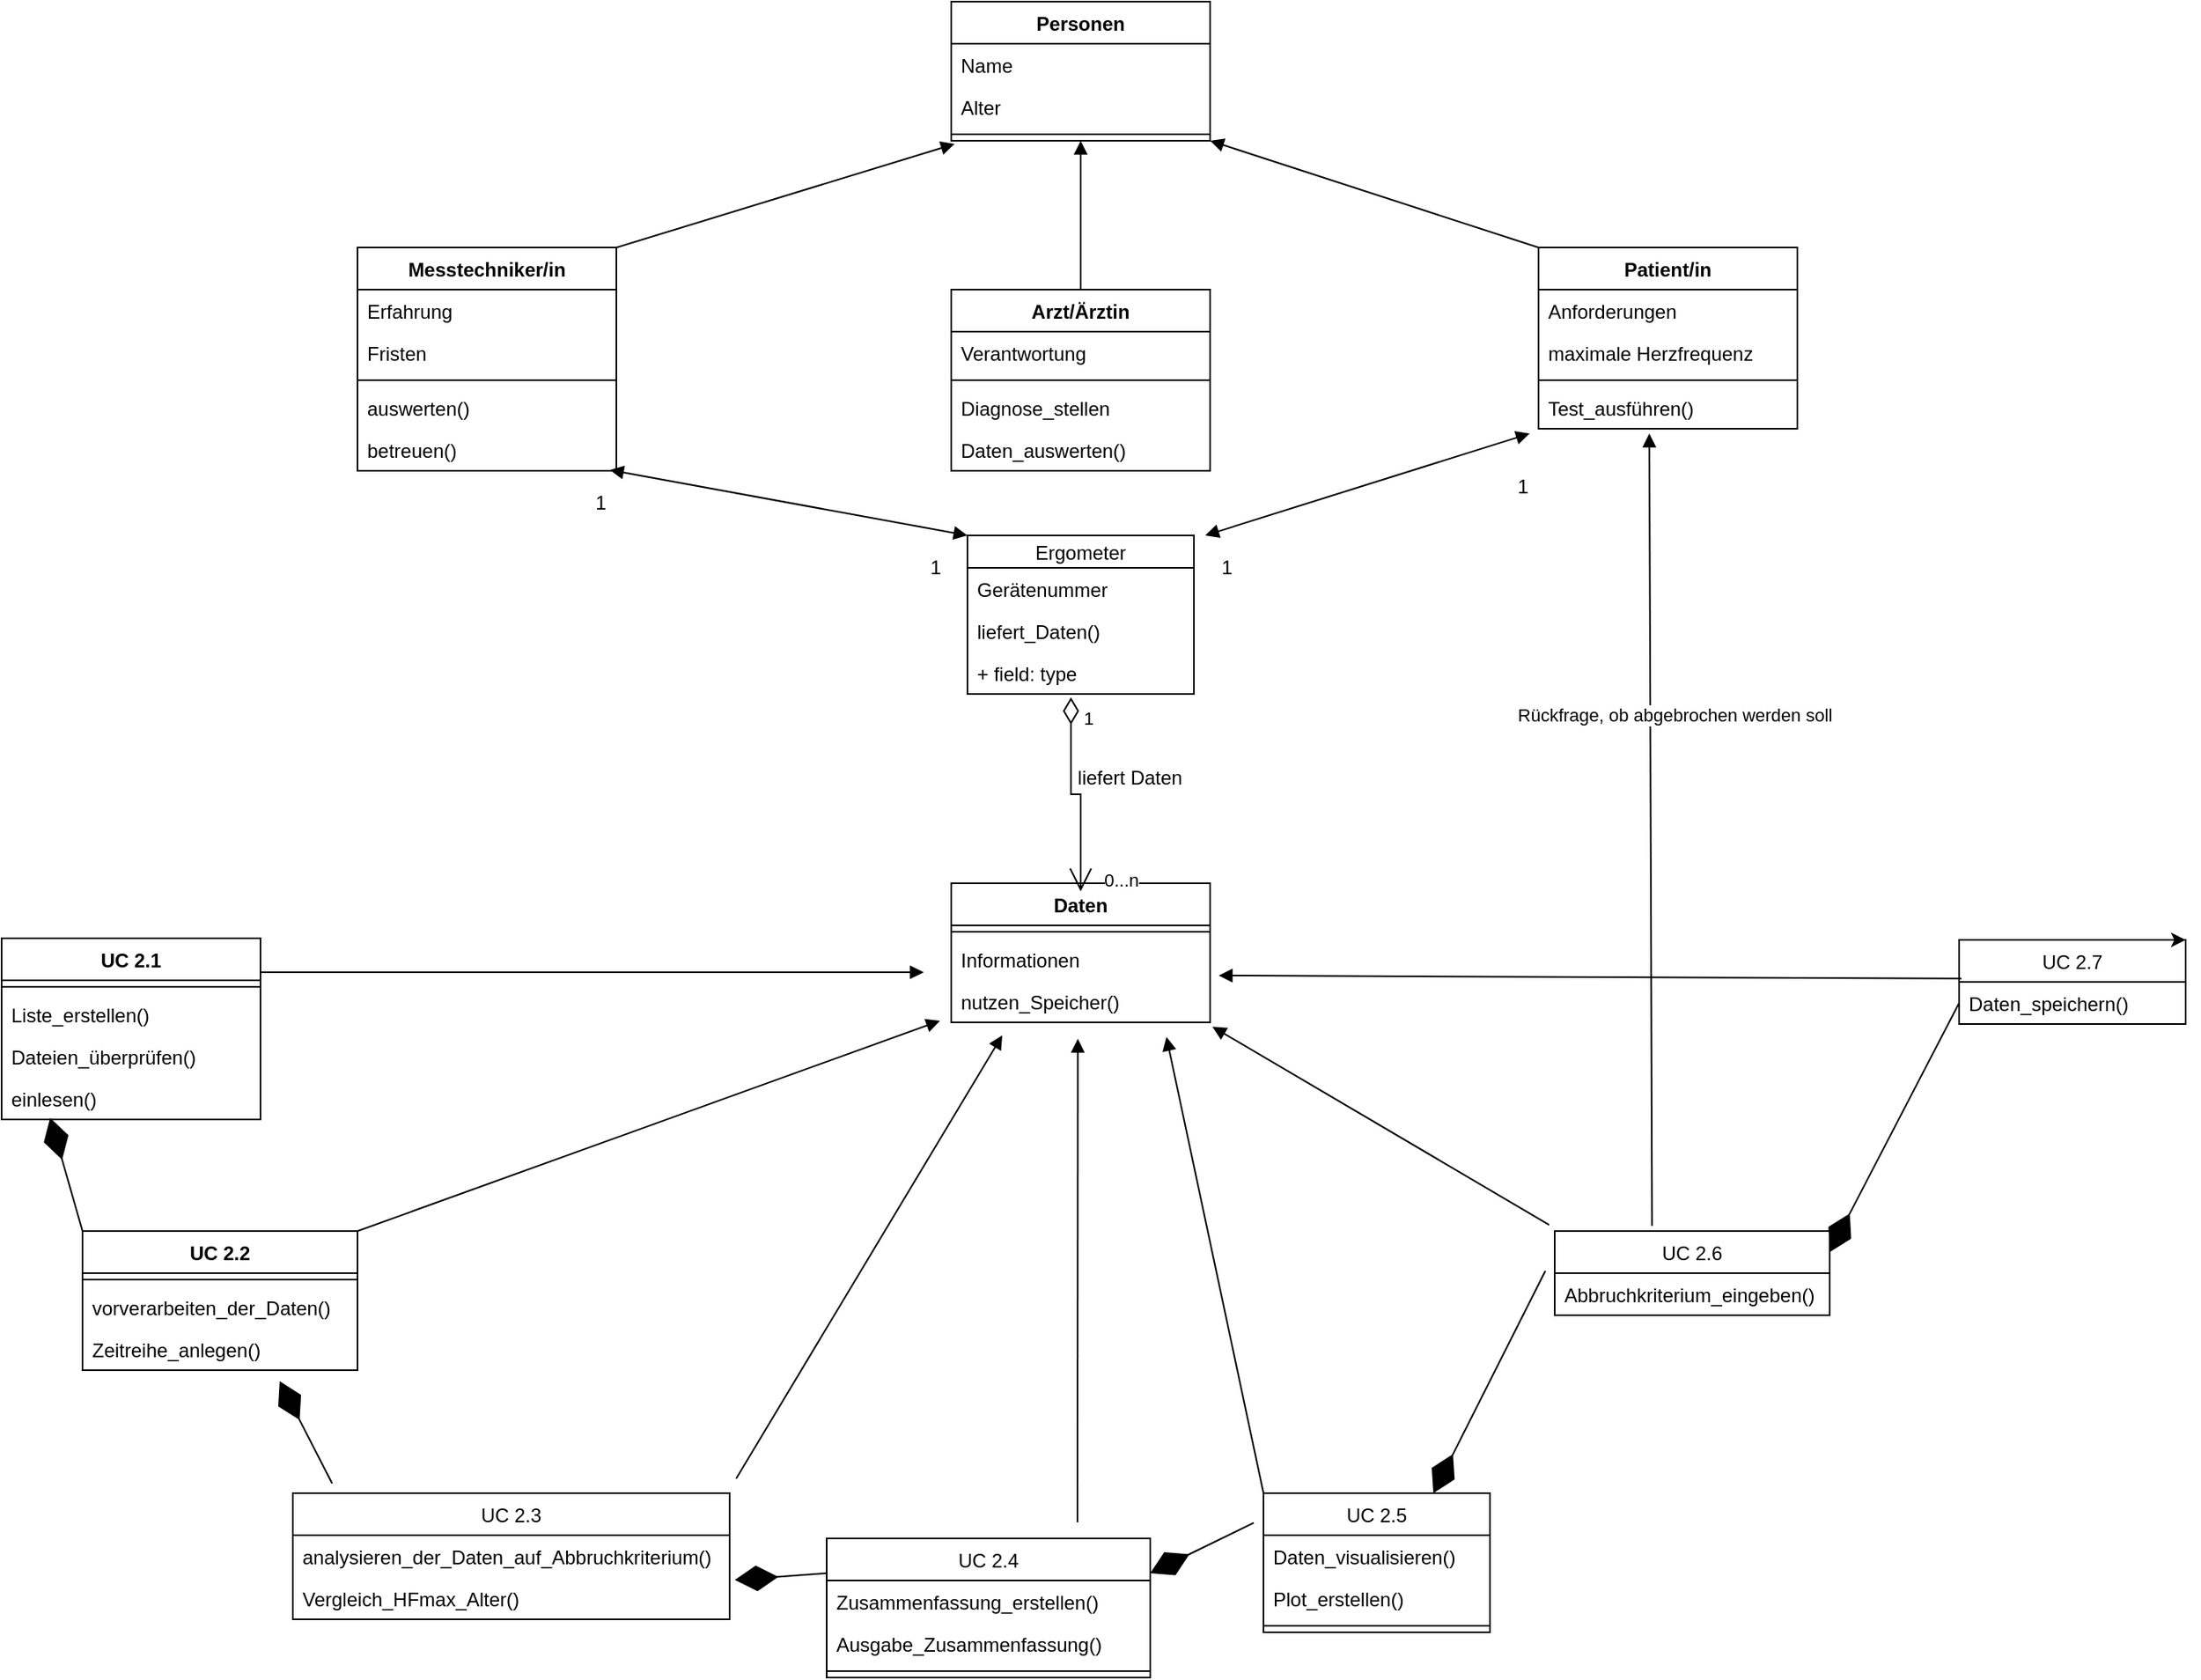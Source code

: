 <mxfile version="17.4.0" type="github">
  <diagram id="swfV8oJz9bNRTuYWVmhN" name="Page-1">
    <mxGraphModel dx="870" dy="626" grid="1" gridSize="10" guides="1" tooltips="1" connect="1" arrows="1" fold="1" page="1" pageScale="1" pageWidth="827" pageHeight="1169" math="0" shadow="0">
      <root>
        <mxCell id="0" />
        <mxCell id="1" parent="0" />
        <mxCell id="AlglJK2JogA8gRLeqNJN-10" value="Daten" style="swimlane;fontStyle=1;align=center;verticalAlign=top;childLayout=stackLayout;horizontal=1;startSize=26;horizontalStack=0;resizeParent=1;resizeParentMax=0;resizeLast=0;collapsible=1;marginBottom=0;labelBackgroundColor=#ffffff;" parent="1" vertex="1">
          <mxGeometry x="667" y="585" width="160" height="86" as="geometry" />
        </mxCell>
        <mxCell id="AlglJK2JogA8gRLeqNJN-12" value="" style="line;strokeWidth=1;fillColor=none;align=left;verticalAlign=middle;spacingTop=-1;spacingLeft=3;spacingRight=3;rotatable=0;labelPosition=right;points=[];portConstraint=eastwest;labelBackgroundColor=#ffffff;" parent="AlglJK2JogA8gRLeqNJN-10" vertex="1">
          <mxGeometry y="26" width="160" height="8" as="geometry" />
        </mxCell>
        <mxCell id="AlglJK2JogA8gRLeqNJN-39" value="Informationen" style="text;strokeColor=none;fillColor=none;align=left;verticalAlign=top;spacingLeft=4;spacingRight=4;overflow=hidden;rotatable=0;points=[[0,0.5],[1,0.5]];portConstraint=eastwest;labelBackgroundColor=#ffffff;" parent="AlglJK2JogA8gRLeqNJN-10" vertex="1">
          <mxGeometry y="34" width="160" height="26" as="geometry" />
        </mxCell>
        <mxCell id="AlglJK2JogA8gRLeqNJN-13" value="nutzen_Speicher()" style="text;strokeColor=none;fillColor=none;align=left;verticalAlign=top;spacingLeft=4;spacingRight=4;overflow=hidden;rotatable=0;points=[[0,0.5],[1,0.5]];portConstraint=eastwest;labelBackgroundColor=#ffffff;" parent="AlglJK2JogA8gRLeqNJN-10" vertex="1">
          <mxGeometry y="60" width="160" height="26" as="geometry" />
        </mxCell>
        <mxCell id="AlglJK2JogA8gRLeqNJN-14" value="Personen" style="swimlane;fontStyle=1;align=center;verticalAlign=top;childLayout=stackLayout;horizontal=1;startSize=26;horizontalStack=0;resizeParent=1;resizeParentMax=0;resizeLast=0;collapsible=1;marginBottom=0;labelBackgroundColor=#ffffff;" parent="1" vertex="1">
          <mxGeometry x="667" y="40" width="160" height="86" as="geometry" />
        </mxCell>
        <mxCell id="AlglJK2JogA8gRLeqNJN-15" value="Name" style="text;strokeColor=none;fillColor=none;align=left;verticalAlign=top;spacingLeft=4;spacingRight=4;overflow=hidden;rotatable=0;points=[[0,0.5],[1,0.5]];portConstraint=eastwest;labelBackgroundColor=#ffffff;" parent="AlglJK2JogA8gRLeqNJN-14" vertex="1">
          <mxGeometry y="26" width="160" height="26" as="geometry" />
        </mxCell>
        <mxCell id="AlglJK2JogA8gRLeqNJN-32" value="Alter" style="text;strokeColor=none;fillColor=none;align=left;verticalAlign=top;spacingLeft=4;spacingRight=4;overflow=hidden;rotatable=0;points=[[0,0.5],[1,0.5]];portConstraint=eastwest;labelBackgroundColor=#ffffff;" parent="AlglJK2JogA8gRLeqNJN-14" vertex="1">
          <mxGeometry y="52" width="160" height="26" as="geometry" />
        </mxCell>
        <mxCell id="AlglJK2JogA8gRLeqNJN-16" value="" style="line;strokeWidth=1;fillColor=none;align=left;verticalAlign=middle;spacingTop=-1;spacingLeft=3;spacingRight=3;rotatable=0;labelPosition=right;points=[];portConstraint=eastwest;labelBackgroundColor=#ffffff;" parent="AlglJK2JogA8gRLeqNJN-14" vertex="1">
          <mxGeometry y="78" width="160" height="8" as="geometry" />
        </mxCell>
        <mxCell id="AlglJK2JogA8gRLeqNJN-24" value="Messtechniker/in" style="swimlane;fontStyle=1;align=center;verticalAlign=top;childLayout=stackLayout;horizontal=1;startSize=26;horizontalStack=0;resizeParent=1;resizeParentMax=0;resizeLast=0;collapsible=1;marginBottom=0;labelBackgroundColor=#ffffff;" parent="1" vertex="1">
          <mxGeometry x="300" y="192" width="160" height="138" as="geometry" />
        </mxCell>
        <mxCell id="AlglJK2JogA8gRLeqNJN-25" value="Erfahrung" style="text;strokeColor=none;fillColor=none;align=left;verticalAlign=top;spacingLeft=4;spacingRight=4;overflow=hidden;rotatable=0;points=[[0,0.5],[1,0.5]];portConstraint=eastwest;labelBackgroundColor=#ffffff;" parent="AlglJK2JogA8gRLeqNJN-24" vertex="1">
          <mxGeometry y="26" width="160" height="26" as="geometry" />
        </mxCell>
        <mxCell id="AlglJK2JogA8gRLeqNJN-38" value="Fristen" style="text;strokeColor=none;fillColor=none;align=left;verticalAlign=top;spacingLeft=4;spacingRight=4;overflow=hidden;rotatable=0;points=[[0,0.5],[1,0.5]];portConstraint=eastwest;labelBackgroundColor=#ffffff;" parent="AlglJK2JogA8gRLeqNJN-24" vertex="1">
          <mxGeometry y="52" width="160" height="26" as="geometry" />
        </mxCell>
        <mxCell id="AlglJK2JogA8gRLeqNJN-26" value="" style="line;strokeWidth=1;fillColor=none;align=left;verticalAlign=middle;spacingTop=-1;spacingLeft=3;spacingRight=3;rotatable=0;labelPosition=right;points=[];portConstraint=eastwest;labelBackgroundColor=#ffffff;" parent="AlglJK2JogA8gRLeqNJN-24" vertex="1">
          <mxGeometry y="78" width="160" height="8" as="geometry" />
        </mxCell>
        <mxCell id="AlglJK2JogA8gRLeqNJN-37" value="auswerten()" style="text;strokeColor=none;fillColor=none;align=left;verticalAlign=top;spacingLeft=4;spacingRight=4;overflow=hidden;rotatable=0;points=[[0,0.5],[1,0.5]];portConstraint=eastwest;labelBackgroundColor=#ffffff;" parent="AlglJK2JogA8gRLeqNJN-24" vertex="1">
          <mxGeometry y="86" width="160" height="26" as="geometry" />
        </mxCell>
        <mxCell id="AlglJK2JogA8gRLeqNJN-36" value="betreuen()" style="text;strokeColor=none;fillColor=none;align=left;verticalAlign=top;spacingLeft=4;spacingRight=4;overflow=hidden;rotatable=0;points=[[0,0.5],[1,0.5]];portConstraint=eastwest;labelBackgroundColor=#ffffff;" parent="AlglJK2JogA8gRLeqNJN-24" vertex="1">
          <mxGeometry y="112" width="160" height="26" as="geometry" />
        </mxCell>
        <mxCell id="AlglJK2JogA8gRLeqNJN-28" value="Patient/in" style="swimlane;fontStyle=1;align=center;verticalAlign=top;childLayout=stackLayout;horizontal=1;startSize=26;horizontalStack=0;resizeParent=1;resizeParentMax=0;resizeLast=0;collapsible=1;marginBottom=0;labelBackgroundColor=#ffffff;" parent="1" vertex="1">
          <mxGeometry x="1030" y="192" width="160" height="112" as="geometry" />
        </mxCell>
        <mxCell id="AlglJK2JogA8gRLeqNJN-35" value="Anforderungen" style="text;strokeColor=none;fillColor=none;align=left;verticalAlign=top;spacingLeft=4;spacingRight=4;overflow=hidden;rotatable=0;points=[[0,0.5],[1,0.5]];portConstraint=eastwest;labelBackgroundColor=#ffffff;" parent="AlglJK2JogA8gRLeqNJN-28" vertex="1">
          <mxGeometry y="26" width="160" height="26" as="geometry" />
        </mxCell>
        <mxCell id="AlglJK2JogA8gRLeqNJN-29" value="maximale Herzfrequenz" style="text;strokeColor=none;fillColor=none;align=left;verticalAlign=top;spacingLeft=4;spacingRight=4;overflow=hidden;rotatable=0;points=[[0,0.5],[1,0.5]];portConstraint=eastwest;labelBackgroundColor=#ffffff;" parent="AlglJK2JogA8gRLeqNJN-28" vertex="1">
          <mxGeometry y="52" width="160" height="26" as="geometry" />
        </mxCell>
        <mxCell id="AlglJK2JogA8gRLeqNJN-30" value="" style="line;strokeWidth=1;fillColor=none;align=left;verticalAlign=middle;spacingTop=-1;spacingLeft=3;spacingRight=3;rotatable=0;labelPosition=right;points=[];portConstraint=eastwest;labelBackgroundColor=#ffffff;" parent="AlglJK2JogA8gRLeqNJN-28" vertex="1">
          <mxGeometry y="78" width="160" height="8" as="geometry" />
        </mxCell>
        <mxCell id="AlglJK2JogA8gRLeqNJN-31" value="Test_ausführen()" style="text;strokeColor=none;fillColor=none;align=left;verticalAlign=top;spacingLeft=4;spacingRight=4;overflow=hidden;rotatable=0;points=[[0,0.5],[1,0.5]];portConstraint=eastwest;labelBackgroundColor=#ffffff;" parent="AlglJK2JogA8gRLeqNJN-28" vertex="1">
          <mxGeometry y="86" width="160" height="26" as="geometry" />
        </mxCell>
        <mxCell id="AlglJK2JogA8gRLeqNJN-43" value="" style="html=1;verticalAlign=bottom;endArrow=block;rounded=0;entryX=1;entryY=1;entryDx=0;entryDy=0;exitX=0;exitY=0;exitDx=0;exitDy=0;" parent="1" target="AlglJK2JogA8gRLeqNJN-14" edge="1" source="AlglJK2JogA8gRLeqNJN-28">
          <mxGeometry x="-1" y="-125" width="80" relative="1" as="geometry">
            <mxPoint x="590" y="190" as="sourcePoint" />
            <mxPoint x="492.08" y="144.496" as="targetPoint" />
            <Array as="points" />
            <mxPoint x="7" y="3" as="offset" />
          </mxGeometry>
        </mxCell>
        <mxCell id="AlglJK2JogA8gRLeqNJN-44" value="" style="html=1;verticalAlign=bottom;endArrow=block;rounded=0;exitX=1;exitY=0;exitDx=0;exitDy=0;entryX=0.013;entryY=1.25;entryDx=0;entryDy=0;entryPerimeter=0;" parent="1" source="AlglJK2JogA8gRLeqNJN-24" target="AlglJK2JogA8gRLeqNJN-16" edge="1">
          <mxGeometry x="-1" y="142" width="80" relative="1" as="geometry">
            <mxPoint x="370" y="320" as="sourcePoint" />
            <mxPoint x="360" y="120" as="targetPoint" />
            <Array as="points" />
            <mxPoint x="-12" y="8" as="offset" />
          </mxGeometry>
        </mxCell>
        <mxCell id="AlglJK2JogA8gRLeqNJN-49" value="Arzt/Ärztin" style="swimlane;fontStyle=1;align=center;verticalAlign=top;childLayout=stackLayout;horizontal=1;startSize=26;horizontalStack=0;resizeParent=1;resizeParentMax=0;resizeLast=0;collapsible=1;marginBottom=0;labelBackgroundColor=#ffffff;" parent="1" vertex="1">
          <mxGeometry x="667" y="218" width="160" height="112" as="geometry" />
        </mxCell>
        <mxCell id="AlglJK2JogA8gRLeqNJN-50" value="Verantwortung" style="text;strokeColor=none;fillColor=none;align=left;verticalAlign=top;spacingLeft=4;spacingRight=4;overflow=hidden;rotatable=0;points=[[0,0.5],[1,0.5]];portConstraint=eastwest;labelBackgroundColor=#ffffff;" parent="AlglJK2JogA8gRLeqNJN-49" vertex="1">
          <mxGeometry y="26" width="160" height="26" as="geometry" />
        </mxCell>
        <mxCell id="AlglJK2JogA8gRLeqNJN-51" value="" style="line;strokeWidth=1;fillColor=none;align=left;verticalAlign=middle;spacingTop=-1;spacingLeft=3;spacingRight=3;rotatable=0;labelPosition=right;points=[];portConstraint=eastwest;labelBackgroundColor=#ffffff;" parent="AlglJK2JogA8gRLeqNJN-49" vertex="1">
          <mxGeometry y="52" width="160" height="8" as="geometry" />
        </mxCell>
        <mxCell id="8ENduGNVQBidbVTrLDnk-18" value="Diagnose_stellen" style="text;strokeColor=none;fillColor=none;align=left;verticalAlign=top;spacingLeft=4;spacingRight=4;overflow=hidden;rotatable=0;points=[[0,0.5],[1,0.5]];portConstraint=eastwest;" vertex="1" parent="AlglJK2JogA8gRLeqNJN-49">
          <mxGeometry y="60" width="160" height="26" as="geometry" />
        </mxCell>
        <mxCell id="AlglJK2JogA8gRLeqNJN-52" value="Daten_auswerten()" style="text;strokeColor=none;fillColor=none;align=left;verticalAlign=top;spacingLeft=4;spacingRight=4;overflow=hidden;rotatable=0;points=[[0,0.5],[1,0.5]];portConstraint=eastwest;labelBackgroundColor=#ffffff;" parent="AlglJK2JogA8gRLeqNJN-49" vertex="1">
          <mxGeometry y="86" width="160" height="26" as="geometry" />
        </mxCell>
        <mxCell id="AlglJK2JogA8gRLeqNJN-53" value="" style="html=1;verticalAlign=bottom;endArrow=block;rounded=0;exitX=0.5;exitY=0;exitDx=0;exitDy=0;" parent="1" source="AlglJK2JogA8gRLeqNJN-49" edge="1" target="AlglJK2JogA8gRLeqNJN-16">
          <mxGeometry x="1" y="-292" width="80" relative="1" as="geometry">
            <mxPoint x="380" y="190" as="sourcePoint" />
            <mxPoint x="414" y="120" as="targetPoint" />
            <mxPoint x="-6" y="-56" as="offset" />
          </mxGeometry>
        </mxCell>
        <mxCell id="AlglJK2JogA8gRLeqNJN-54" value="UC 2.1" style="swimlane;fontStyle=1;align=center;verticalAlign=top;childLayout=stackLayout;horizontal=1;startSize=26;horizontalStack=0;resizeParent=1;resizeParentMax=0;resizeLast=0;collapsible=1;marginBottom=0;labelBackgroundColor=#ffffff;" parent="1" vertex="1">
          <mxGeometry x="80" y="619" width="160" height="112" as="geometry" />
        </mxCell>
        <mxCell id="AlglJK2JogA8gRLeqNJN-56" value="" style="line;strokeWidth=1;fillColor=none;align=left;verticalAlign=middle;spacingTop=-1;spacingLeft=3;spacingRight=3;rotatable=0;labelPosition=right;points=[];portConstraint=eastwest;labelBackgroundColor=#ffffff;" parent="AlglJK2JogA8gRLeqNJN-54" vertex="1">
          <mxGeometry y="26" width="160" height="8" as="geometry" />
        </mxCell>
        <mxCell id="AlglJK2JogA8gRLeqNJN-58" value="Liste_erstellen()" style="text;strokeColor=none;fillColor=none;align=left;verticalAlign=top;spacingLeft=4;spacingRight=4;overflow=hidden;rotatable=0;points=[[0,0.5],[1,0.5]];portConstraint=eastwest;labelBackgroundColor=#ffffff;" parent="AlglJK2JogA8gRLeqNJN-54" vertex="1">
          <mxGeometry y="34" width="160" height="26" as="geometry" />
        </mxCell>
        <mxCell id="AlglJK2JogA8gRLeqNJN-59" value="Dateien_überprüfen()" style="text;strokeColor=none;fillColor=none;align=left;verticalAlign=top;spacingLeft=4;spacingRight=4;overflow=hidden;rotatable=0;points=[[0,0.5],[1,0.5]];portConstraint=eastwest;labelBackgroundColor=#ffffff;" parent="AlglJK2JogA8gRLeqNJN-54" vertex="1">
          <mxGeometry y="60" width="160" height="26" as="geometry" />
        </mxCell>
        <mxCell id="AlglJK2JogA8gRLeqNJN-57" value="einlesen()" style="text;strokeColor=none;fillColor=none;align=left;verticalAlign=top;spacingLeft=4;spacingRight=4;overflow=hidden;rotatable=0;points=[[0,0.5],[1,0.5]];portConstraint=eastwest;labelBackgroundColor=#ffffff;" parent="AlglJK2JogA8gRLeqNJN-54" vertex="1">
          <mxGeometry y="86" width="160" height="26" as="geometry" />
        </mxCell>
        <mxCell id="AlglJK2JogA8gRLeqNJN-60" value="UC 2.2" style="swimlane;fontStyle=1;align=center;verticalAlign=top;childLayout=stackLayout;horizontal=1;startSize=26;horizontalStack=0;resizeParent=1;resizeParentMax=0;resizeLast=0;collapsible=1;marginBottom=0;labelBackgroundColor=#ffffff;" parent="1" vertex="1">
          <mxGeometry x="130" y="800" width="170" height="86" as="geometry" />
        </mxCell>
        <mxCell id="AlglJK2JogA8gRLeqNJN-62" value="" style="line;strokeWidth=1;fillColor=none;align=left;verticalAlign=middle;spacingTop=-1;spacingLeft=3;spacingRight=3;rotatable=0;labelPosition=right;points=[];portConstraint=eastwest;labelBackgroundColor=#ffffff;" parent="AlglJK2JogA8gRLeqNJN-60" vertex="1">
          <mxGeometry y="26" width="170" height="8" as="geometry" />
        </mxCell>
        <mxCell id="AlglJK2JogA8gRLeqNJN-63" value="vorverarbeiten_der_Daten()" style="text;strokeColor=none;fillColor=none;align=left;verticalAlign=top;spacingLeft=4;spacingRight=4;overflow=hidden;rotatable=0;points=[[0,0.5],[1,0.5]];portConstraint=eastwest;labelBackgroundColor=#ffffff;" parent="AlglJK2JogA8gRLeqNJN-60" vertex="1">
          <mxGeometry y="34" width="170" height="26" as="geometry" />
        </mxCell>
        <mxCell id="AlglJK2JogA8gRLeqNJN-64" value="Zeitreihe_anlegen()" style="text;strokeColor=none;fillColor=none;align=left;verticalAlign=top;spacingLeft=4;spacingRight=4;overflow=hidden;rotatable=0;points=[[0,0.5],[1,0.5]];portConstraint=eastwest;labelBackgroundColor=#ffffff;" parent="AlglJK2JogA8gRLeqNJN-60" vertex="1">
          <mxGeometry y="60" width="170" height="26" as="geometry" />
        </mxCell>
        <mxCell id="AlglJK2JogA8gRLeqNJN-68" value="UC 2.3" style="swimlane;fontStyle=0;childLayout=stackLayout;horizontal=1;startSize=26;fillColor=none;horizontalStack=0;resizeParent=1;resizeParentMax=0;resizeLast=0;collapsible=1;marginBottom=0;labelBackgroundColor=#ffffff;" parent="1" vertex="1">
          <mxGeometry x="260" y="962" width="270" height="78" as="geometry" />
        </mxCell>
        <mxCell id="AlglJK2JogA8gRLeqNJN-69" value="analysieren_der_Daten_auf_Abbruchkriterium()" style="text;strokeColor=none;fillColor=none;align=left;verticalAlign=top;spacingLeft=4;spacingRight=4;overflow=hidden;rotatable=0;points=[[0,0.5],[1,0.5]];portConstraint=eastwest;labelBackgroundColor=#ffffff;" parent="AlglJK2JogA8gRLeqNJN-68" vertex="1">
          <mxGeometry y="26" width="270" height="26" as="geometry" />
        </mxCell>
        <mxCell id="AlglJK2JogA8gRLeqNJN-70" value="Vergleich_HFmax_Alter()" style="text;strokeColor=none;fillColor=none;align=left;verticalAlign=top;spacingLeft=4;spacingRight=4;overflow=hidden;rotatable=0;points=[[0,0.5],[1,0.5]];portConstraint=eastwest;labelBackgroundColor=#ffffff;" parent="AlglJK2JogA8gRLeqNJN-68" vertex="1">
          <mxGeometry y="52" width="270" height="26" as="geometry" />
        </mxCell>
        <mxCell id="AlglJK2JogA8gRLeqNJN-72" value="Ergometer" style="swimlane;fontStyle=0;childLayout=stackLayout;horizontal=1;startSize=20;fillColor=none;horizontalStack=0;resizeParent=1;resizeParentMax=0;resizeLast=0;collapsible=1;marginBottom=0;labelBackgroundColor=#ffffff;" parent="1" vertex="1">
          <mxGeometry x="677" y="370" width="140" height="98" as="geometry" />
        </mxCell>
        <mxCell id="AlglJK2JogA8gRLeqNJN-73" value="Gerätenummer" style="text;strokeColor=none;fillColor=none;align=left;verticalAlign=top;spacingLeft=4;spacingRight=4;overflow=hidden;rotatable=0;points=[[0,0.5],[1,0.5]];portConstraint=eastwest;labelBackgroundColor=#ffffff;" parent="AlglJK2JogA8gRLeqNJN-72" vertex="1">
          <mxGeometry y="20" width="140" height="26" as="geometry" />
        </mxCell>
        <mxCell id="AlglJK2JogA8gRLeqNJN-74" value="liefert_Daten()" style="text;strokeColor=none;fillColor=none;align=left;verticalAlign=top;spacingLeft=4;spacingRight=4;overflow=hidden;rotatable=0;points=[[0,0.5],[1,0.5]];portConstraint=eastwest;labelBackgroundColor=#ffffff;" parent="AlglJK2JogA8gRLeqNJN-72" vertex="1">
          <mxGeometry y="46" width="140" height="26" as="geometry" />
        </mxCell>
        <mxCell id="AlglJK2JogA8gRLeqNJN-75" value="+ field: type" style="text;strokeColor=none;fillColor=none;align=left;verticalAlign=top;spacingLeft=4;spacingRight=4;overflow=hidden;rotatable=0;points=[[0,0.5],[1,0.5]];portConstraint=eastwest;labelBackgroundColor=#ffffff;" parent="AlglJK2JogA8gRLeqNJN-72" vertex="1">
          <mxGeometry y="72" width="140" height="26" as="geometry" />
        </mxCell>
        <mxCell id="AlglJK2JogA8gRLeqNJN-79" value="" style="endArrow=diamondThin;endFill=1;endSize=24;html=1;rounded=0;exitX=0;exitY=0;exitDx=0;exitDy=0;" parent="1" source="AlglJK2JogA8gRLeqNJN-60" edge="1">
          <mxGeometry width="160" relative="1" as="geometry">
            <mxPoint x="240" y="720" as="sourcePoint" />
            <mxPoint x="110" y="730" as="targetPoint" />
          </mxGeometry>
        </mxCell>
        <mxCell id="AlglJK2JogA8gRLeqNJN-81" value="" style="endArrow=open;html=1;endSize=12;startArrow=diamondThin;startSize=14;startFill=0;edgeStyle=orthogonalEdgeStyle;rounded=0;" parent="1" edge="1">
          <mxGeometry relative="1" as="geometry">
            <mxPoint x="741" y="470" as="sourcePoint" />
            <mxPoint x="747" y="590" as="targetPoint" />
            <Array as="points">
              <mxPoint x="741" y="530" />
              <mxPoint x="747" y="530" />
            </Array>
          </mxGeometry>
        </mxCell>
        <mxCell id="AlglJK2JogA8gRLeqNJN-82" value="1" style="edgeLabel;resizable=0;html=1;align=left;verticalAlign=top;labelBackgroundColor=#ffffff;" parent="AlglJK2JogA8gRLeqNJN-81" connectable="0" vertex="1">
          <mxGeometry x="-1" relative="1" as="geometry">
            <mxPoint x="6" as="offset" />
          </mxGeometry>
        </mxCell>
        <mxCell id="AlglJK2JogA8gRLeqNJN-83" value="0...n" style="edgeLabel;resizable=0;html=1;align=right;verticalAlign=top;labelBackgroundColor=#ffffff;" parent="AlglJK2JogA8gRLeqNJN-81" connectable="0" vertex="1">
          <mxGeometry x="1" relative="1" as="geometry">
            <mxPoint x="36" y="-20" as="offset" />
          </mxGeometry>
        </mxCell>
        <mxCell id="AlglJK2JogA8gRLeqNJN-85" value="liefert Daten" style="text;html=1;align=center;verticalAlign=middle;resizable=0;points=[];autosize=1;strokeColor=none;fillColor=none;" parent="1" vertex="1">
          <mxGeometry x="737" y="510" width="80" height="20" as="geometry" />
        </mxCell>
        <mxCell id="AlglJK2JogA8gRLeqNJN-90" value="" style="endArrow=block;startArrow=block;endFill=1;startFill=1;html=1;rounded=0;exitX=0.975;exitY=0.981;exitDx=0;exitDy=0;exitPerimeter=0;entryX=0;entryY=0;entryDx=0;entryDy=0;" parent="1" source="AlglJK2JogA8gRLeqNJN-36" edge="1" target="AlglJK2JogA8gRLeqNJN-72">
          <mxGeometry width="160" relative="1" as="geometry">
            <mxPoint x="330" y="420" as="sourcePoint" />
            <mxPoint x="350" y="370" as="targetPoint" />
          </mxGeometry>
        </mxCell>
        <mxCell id="AlglJK2JogA8gRLeqNJN-91" value="1" style="text;html=1;align=center;verticalAlign=middle;resizable=0;points=[];autosize=1;strokeColor=none;fillColor=none;" parent="1" vertex="1">
          <mxGeometry x="440" y="340" width="20" height="20" as="geometry" />
        </mxCell>
        <mxCell id="AlglJK2JogA8gRLeqNJN-92" value="1" style="text;html=1;align=center;verticalAlign=middle;resizable=0;points=[];autosize=1;strokeColor=none;fillColor=none;" parent="1" vertex="1">
          <mxGeometry x="647" y="380" width="20" height="20" as="geometry" />
        </mxCell>
        <mxCell id="AlglJK2JogA8gRLeqNJN-93" value="" style="endArrow=block;startArrow=block;endFill=1;startFill=1;html=1;rounded=0;exitX=-0.034;exitY=1.115;exitDx=0;exitDy=0;exitPerimeter=0;entryX=1.05;entryY=0;entryDx=0;entryDy=0;entryPerimeter=0;" parent="1" source="AlglJK2JogA8gRLeqNJN-31" target="AlglJK2JogA8gRLeqNJN-72" edge="1">
          <mxGeometry width="160" relative="1" as="geometry">
            <mxPoint x="610" y="390" as="sourcePoint" />
            <mxPoint x="770" y="390" as="targetPoint" />
          </mxGeometry>
        </mxCell>
        <mxCell id="AlglJK2JogA8gRLeqNJN-94" value="1" style="text;html=1;align=center;verticalAlign=middle;resizable=0;points=[];autosize=1;strokeColor=none;fillColor=none;" parent="1" vertex="1">
          <mxGeometry x="827" y="380" width="20" height="20" as="geometry" />
        </mxCell>
        <mxCell id="AlglJK2JogA8gRLeqNJN-95" value="1" style="text;html=1;align=center;verticalAlign=middle;resizable=0;points=[];autosize=1;strokeColor=none;fillColor=none;" parent="1" vertex="1">
          <mxGeometry x="1010" y="330" width="20" height="20" as="geometry" />
        </mxCell>
        <mxCell id="AlglJK2JogA8gRLeqNJN-96" value="UC 2.5" style="swimlane;fontStyle=0;childLayout=stackLayout;horizontal=1;startSize=26;fillColor=none;horizontalStack=0;resizeParent=1;resizeParentMax=0;resizeLast=0;collapsible=1;marginBottom=0;labelBackgroundColor=#ffffff;" parent="1" vertex="1">
          <mxGeometry x="860" y="962" width="140" height="86" as="geometry" />
        </mxCell>
        <mxCell id="AlglJK2JogA8gRLeqNJN-98" value="Daten_visualisieren()" style="text;strokeColor=none;fillColor=none;align=left;verticalAlign=top;spacingLeft=4;spacingRight=4;overflow=hidden;rotatable=0;points=[[0,0.5],[1,0.5]];portConstraint=eastwest;labelBackgroundColor=#ffffff;" parent="AlglJK2JogA8gRLeqNJN-96" vertex="1">
          <mxGeometry y="26" width="140" height="26" as="geometry" />
        </mxCell>
        <mxCell id="AlglJK2JogA8gRLeqNJN-97" value="Plot_erstellen()" style="text;strokeColor=none;fillColor=none;align=left;verticalAlign=top;spacingLeft=4;spacingRight=4;overflow=hidden;rotatable=0;points=[[0,0.5],[1,0.5]];portConstraint=eastwest;labelBackgroundColor=#ffffff;" parent="AlglJK2JogA8gRLeqNJN-96" vertex="1">
          <mxGeometry y="52" width="140" height="26" as="geometry" />
        </mxCell>
        <mxCell id="AlglJK2JogA8gRLeqNJN-101" value="" style="line;strokeWidth=1;fillColor=none;align=left;verticalAlign=middle;spacingTop=-1;spacingLeft=3;spacingRight=3;rotatable=0;labelPosition=right;points=[];portConstraint=eastwest;labelBackgroundColor=#ffffff;" parent="AlglJK2JogA8gRLeqNJN-96" vertex="1">
          <mxGeometry y="78" width="140" height="8" as="geometry" />
        </mxCell>
        <mxCell id="AlglJK2JogA8gRLeqNJN-102" value="UC 2.6" style="swimlane;fontStyle=0;childLayout=stackLayout;horizontal=1;startSize=26;fillColor=none;horizontalStack=0;resizeParent=1;resizeParentMax=0;resizeLast=0;collapsible=1;marginBottom=0;labelBackgroundColor=#ffffff;" parent="1" vertex="1">
          <mxGeometry x="1040" y="800" width="170" height="52" as="geometry" />
        </mxCell>
        <mxCell id="AlglJK2JogA8gRLeqNJN-103" value="Abbruchkriterium_eingeben()" style="text;strokeColor=none;fillColor=none;align=left;verticalAlign=top;spacingLeft=4;spacingRight=4;overflow=hidden;rotatable=0;points=[[0,0.5],[1,0.5]];portConstraint=eastwest;labelBackgroundColor=#ffffff;" parent="AlglJK2JogA8gRLeqNJN-102" vertex="1">
          <mxGeometry y="26" width="170" height="26" as="geometry" />
        </mxCell>
        <mxCell id="AlglJK2JogA8gRLeqNJN-110" value="" style="endArrow=diamondThin;endFill=1;endSize=24;html=1;rounded=0;entryX=0.717;entryY=1.262;entryDx=0;entryDy=0;entryPerimeter=0;exitX=0.09;exitY=-0.077;exitDx=0;exitDy=0;exitPerimeter=0;" parent="1" source="AlglJK2JogA8gRLeqNJN-68" target="AlglJK2JogA8gRLeqNJN-64" edge="1">
          <mxGeometry width="160" relative="1" as="geometry">
            <mxPoint x="20" y="960" as="sourcePoint" />
            <mxPoint x="180" y="960" as="targetPoint" />
          </mxGeometry>
        </mxCell>
        <mxCell id="AlglJK2JogA8gRLeqNJN-111" value="" style="endArrow=diamondThin;endFill=1;endSize=24;html=1;rounded=0;exitX=0;exitY=0.25;exitDx=0;exitDy=0;entryX=1.012;entryY=0.064;entryDx=0;entryDy=0;entryPerimeter=0;" parent="1" source="AlglJK2JogA8gRLeqNJN-86" edge="1" target="AlglJK2JogA8gRLeqNJN-70">
          <mxGeometry width="160" relative="1" as="geometry">
            <mxPoint x="130" y="1168" as="sourcePoint" />
            <mxPoint x="350" y="1060" as="targetPoint" />
            <Array as="points" />
          </mxGeometry>
        </mxCell>
        <mxCell id="AlglJK2JogA8gRLeqNJN-116" value="" style="endArrow=diamondThin;endFill=1;endSize=24;html=1;rounded=0;entryX=0.75;entryY=0;entryDx=0;entryDy=0;exitX=-0.034;exitY=-0.054;exitDx=0;exitDy=0;exitPerimeter=0;" parent="1" source="AlglJK2JogA8gRLeqNJN-103" target="AlglJK2JogA8gRLeqNJN-96" edge="1">
          <mxGeometry width="160" relative="1" as="geometry">
            <mxPoint x="820" y="862.41" as="sourcePoint" />
            <mxPoint x="980" y="862.41" as="targetPoint" />
          </mxGeometry>
        </mxCell>
        <mxCell id="AlglJK2JogA8gRLeqNJN-117" value="Rückfrage, ob abgebrochen werden soll" style="html=1;verticalAlign=bottom;endArrow=block;rounded=0;exitX=0.354;exitY=-0.063;exitDx=0;exitDy=0;exitPerimeter=0;entryX=0.428;entryY=1.115;entryDx=0;entryDy=0;entryPerimeter=0;" parent="1" source="AlglJK2JogA8gRLeqNJN-102" target="AlglJK2JogA8gRLeqNJN-31" edge="1">
          <mxGeometry x="0.252" y="-15" width="80" relative="1" as="geometry">
            <mxPoint x="930" y="810" as="sourcePoint" />
            <mxPoint x="1085" y="310" as="targetPoint" />
            <mxPoint as="offset" />
          </mxGeometry>
        </mxCell>
        <mxCell id="AlglJK2JogA8gRLeqNJN-118" value="UC 2.7" style="swimlane;fontStyle=0;childLayout=stackLayout;horizontal=1;startSize=26;fillColor=none;horizontalStack=0;resizeParent=1;resizeParentMax=0;resizeLast=0;collapsible=1;marginBottom=0;labelBackgroundColor=#ffffff;" parent="1" vertex="1">
          <mxGeometry x="1290" y="620" width="140" height="52" as="geometry" />
        </mxCell>
        <mxCell id="AlglJK2JogA8gRLeqNJN-119" value="Daten_speichern()" style="text;strokeColor=none;fillColor=none;align=left;verticalAlign=top;spacingLeft=4;spacingRight=4;overflow=hidden;rotatable=0;points=[[0,0.5],[1,0.5]];portConstraint=eastwest;labelBackgroundColor=#ffffff;" parent="AlglJK2JogA8gRLeqNJN-118" vertex="1">
          <mxGeometry y="26" width="140" height="26" as="geometry" />
        </mxCell>
        <mxCell id="AlglJK2JogA8gRLeqNJN-122" value="" style="endArrow=diamondThin;endFill=1;endSize=24;html=1;rounded=0;exitX=0;exitY=0.5;exitDx=0;exitDy=0;entryX=1;entryY=0.25;entryDx=0;entryDy=0;" parent="1" source="AlglJK2JogA8gRLeqNJN-119" target="AlglJK2JogA8gRLeqNJN-102" edge="1">
          <mxGeometry width="160" relative="1" as="geometry">
            <mxPoint x="1140" y="810" as="sourcePoint" />
            <mxPoint x="1200" y="890" as="targetPoint" />
            <Array as="points" />
          </mxGeometry>
        </mxCell>
        <mxCell id="AlglJK2JogA8gRLeqNJN-123" value="" style="html=1;verticalAlign=bottom;endArrow=block;rounded=0;" parent="1" edge="1">
          <mxGeometry width="80" relative="1" as="geometry">
            <mxPoint x="240" y="640" as="sourcePoint" />
            <mxPoint x="650" y="640" as="targetPoint" />
          </mxGeometry>
        </mxCell>
        <mxCell id="AlglJK2JogA8gRLeqNJN-124" value="" style="html=1;verticalAlign=bottom;endArrow=block;rounded=0;exitX=1;exitY=0;exitDx=0;exitDy=0;" parent="1" source="AlglJK2JogA8gRLeqNJN-60" edge="1">
          <mxGeometry width="80" relative="1" as="geometry">
            <mxPoint x="350" y="790" as="sourcePoint" />
            <mxPoint x="660" y="670" as="targetPoint" />
          </mxGeometry>
        </mxCell>
        <mxCell id="AlglJK2JogA8gRLeqNJN-125" value="" style="html=1;verticalAlign=bottom;endArrow=block;rounded=0;exitX=1.015;exitY=-0.115;exitDx=0;exitDy=0;exitPerimeter=0;entryX=0.197;entryY=1.308;entryDx=0;entryDy=0;entryPerimeter=0;" parent="1" source="AlglJK2JogA8gRLeqNJN-68" target="AlglJK2JogA8gRLeqNJN-13" edge="1">
          <mxGeometry width="80" relative="1" as="geometry">
            <mxPoint x="430" y="860" as="sourcePoint" />
            <mxPoint x="510" y="860" as="targetPoint" />
          </mxGeometry>
        </mxCell>
        <mxCell id="AlglJK2JogA8gRLeqNJN-126" value="" style="html=1;verticalAlign=bottom;endArrow=block;rounded=0;entryX=0.489;entryY=1.388;entryDx=0;entryDy=0;entryPerimeter=0;" parent="1" target="AlglJK2JogA8gRLeqNJN-13" edge="1">
          <mxGeometry x="0.01" y="-17" width="80" relative="1" as="geometry">
            <mxPoint x="745" y="980" as="sourcePoint" />
            <mxPoint x="590" y="860" as="targetPoint" />
            <mxPoint as="offset" />
          </mxGeometry>
        </mxCell>
        <mxCell id="AlglJK2JogA8gRLeqNJN-127" value="" style="html=1;verticalAlign=bottom;endArrow=block;rounded=0;exitX=0;exitY=0;exitDx=0;exitDy=0;" parent="1" source="AlglJK2JogA8gRLeqNJN-96" edge="1">
          <mxGeometry width="80" relative="1" as="geometry">
            <mxPoint x="640" y="880" as="sourcePoint" />
            <mxPoint x="800" y="680" as="targetPoint" />
          </mxGeometry>
        </mxCell>
        <mxCell id="AlglJK2JogA8gRLeqNJN-128" value="" style="html=1;verticalAlign=bottom;endArrow=block;rounded=0;exitX=-0.02;exitY=-0.074;exitDx=0;exitDy=0;exitPerimeter=0;entryX=1.009;entryY=1.104;entryDx=0;entryDy=0;entryPerimeter=0;" parent="1" source="AlglJK2JogA8gRLeqNJN-102" target="AlglJK2JogA8gRLeqNJN-13" edge="1">
          <mxGeometry width="80" relative="1" as="geometry">
            <mxPoint x="690" y="780" as="sourcePoint" />
            <mxPoint x="770" y="780" as="targetPoint" />
          </mxGeometry>
        </mxCell>
        <mxCell id="Sr4feBRZe04kXMsjxLNt-3" value="" style="html=1;verticalAlign=bottom;endArrow=block;rounded=0;exitX=0.01;exitY=-0.08;exitDx=0;exitDy=0;exitPerimeter=0;entryX=1.033;entryY=-0.115;entryDx=0;entryDy=0;entryPerimeter=0;startArrow=none;" parent="1" source="AlglJK2JogA8gRLeqNJN-119" target="AlglJK2JogA8gRLeqNJN-13" edge="1">
          <mxGeometry width="80" relative="1" as="geometry">
            <mxPoint x="940" y="660" as="sourcePoint" />
            <mxPoint x="1020" y="660" as="targetPoint" />
          </mxGeometry>
        </mxCell>
        <mxCell id="AlglJK2JogA8gRLeqNJN-86" value="UC 2.4" style="swimlane;fontStyle=0;childLayout=stackLayout;horizontal=1;startSize=26;fillColor=none;horizontalStack=0;resizeParent=1;resizeParentMax=0;resizeLast=0;collapsible=1;marginBottom=0;labelBackgroundColor=#ffffff;" parent="1" vertex="1">
          <mxGeometry x="590" y="990" width="200" height="86" as="geometry" />
        </mxCell>
        <mxCell id="AlglJK2JogA8gRLeqNJN-87" value="Zusammenfassung_erstellen()" style="text;strokeColor=none;fillColor=none;align=left;verticalAlign=top;spacingLeft=4;spacingRight=4;overflow=hidden;rotatable=0;points=[[0,0.5],[1,0.5]];portConstraint=eastwest;labelBackgroundColor=#ffffff;" parent="AlglJK2JogA8gRLeqNJN-86" vertex="1">
          <mxGeometry y="26" width="200" height="26" as="geometry" />
        </mxCell>
        <mxCell id="AlglJK2JogA8gRLeqNJN-88" value="Ausgabe_Zusammenfassung()" style="text;strokeColor=none;fillColor=none;align=left;verticalAlign=top;spacingLeft=4;spacingRight=4;overflow=hidden;rotatable=0;points=[[0,0.5],[1,0.5]];portConstraint=eastwest;labelBackgroundColor=#ffffff;" parent="AlglJK2JogA8gRLeqNJN-86" vertex="1">
          <mxGeometry y="52" width="200" height="26" as="geometry" />
        </mxCell>
        <mxCell id="AlglJK2JogA8gRLeqNJN-100" value="" style="line;strokeWidth=1;fillColor=none;align=left;verticalAlign=middle;spacingTop=-1;spacingLeft=3;spacingRight=3;rotatable=0;labelPosition=right;points=[];portConstraint=eastwest;labelBackgroundColor=#ffffff;" parent="AlglJK2JogA8gRLeqNJN-86" vertex="1">
          <mxGeometry y="78" width="200" height="8" as="geometry" />
        </mxCell>
        <mxCell id="8ENduGNVQBidbVTrLDnk-12" style="edgeStyle=orthogonalEdgeStyle;rounded=0;orthogonalLoop=1;jettySize=auto;html=1;exitX=0.75;exitY=0;exitDx=0;exitDy=0;entryX=1;entryY=0;entryDx=0;entryDy=0;" edge="1" parent="1" source="AlglJK2JogA8gRLeqNJN-118" target="AlglJK2JogA8gRLeqNJN-118">
          <mxGeometry relative="1" as="geometry" />
        </mxCell>
        <mxCell id="8ENduGNVQBidbVTrLDnk-16" value="" style="endArrow=diamondThin;endFill=1;endSize=24;html=1;rounded=0;exitX=-0.043;exitY=-0.295;exitDx=0;exitDy=0;exitPerimeter=0;entryX=1;entryY=0.25;entryDx=0;entryDy=0;" edge="1" parent="1" source="AlglJK2JogA8gRLeqNJN-98" target="AlglJK2JogA8gRLeqNJN-86">
          <mxGeometry width="160" relative="1" as="geometry">
            <mxPoint x="590" y="710" as="sourcePoint" />
            <mxPoint x="750" y="710" as="targetPoint" />
          </mxGeometry>
        </mxCell>
      </root>
    </mxGraphModel>
  </diagram>
</mxfile>
